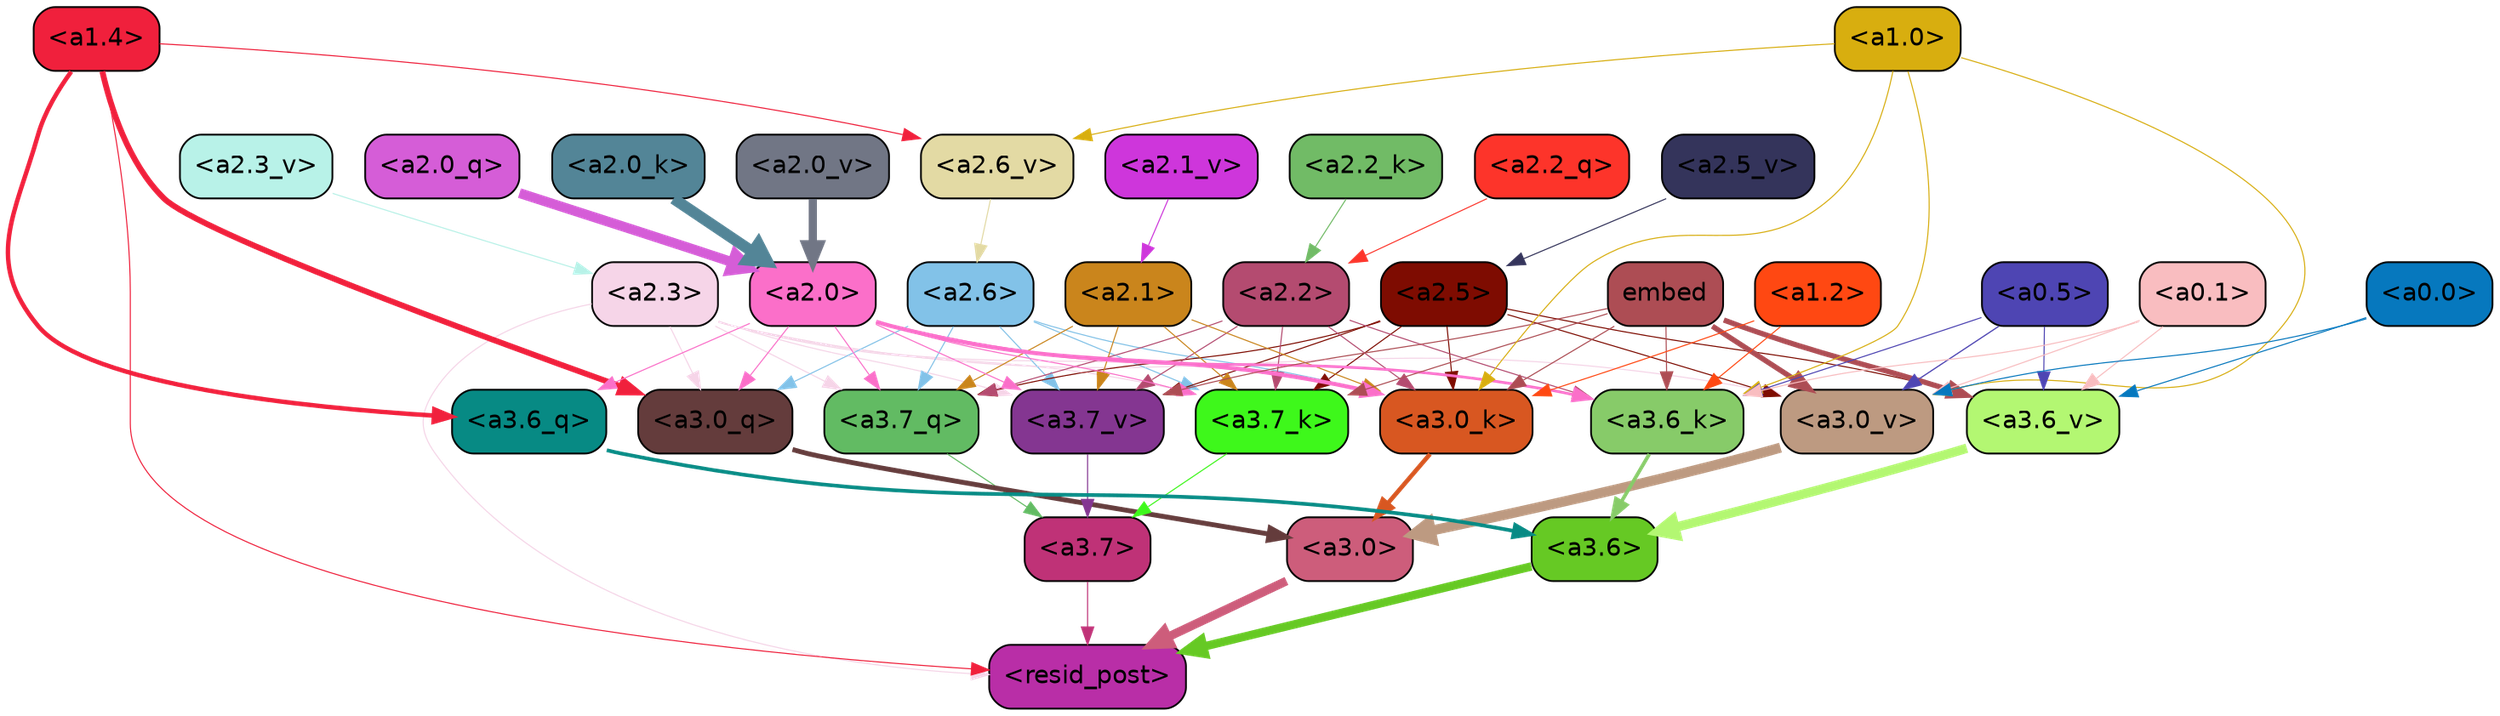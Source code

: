 strict digraph "" {
	graph [bgcolor=transparent,
		layout=dot,
		overlap=false,
		splines=true
	];
	"<a3.7>"	[color=black,
		fillcolor="#bf3277",
		fontname=Helvetica,
		shape=box,
		style="filled, rounded"];
	"<resid_post>"	[color=black,
		fillcolor="#b92ea7",
		fontname=Helvetica,
		shape=box,
		style="filled, rounded"];
	"<a3.7>" -> "<resid_post>"	[color="#bf3277",
		penwidth=0.6];
	"<a3.6>"	[color=black,
		fillcolor="#66c924",
		fontname=Helvetica,
		shape=box,
		style="filled, rounded"];
	"<a3.6>" -> "<resid_post>"	[color="#66c924",
		penwidth=4.753257989883423];
	"<a3.0>"	[color=black,
		fillcolor="#cd5d7b",
		fontname=Helvetica,
		shape=box,
		style="filled, rounded"];
	"<a3.0>" -> "<resid_post>"	[color="#cd5d7b",
		penwidth=4.90053927898407];
	"<a2.3>"	[color=black,
		fillcolor="#f6d5e8",
		fontname=Helvetica,
		shape=box,
		style="filled, rounded"];
	"<a2.3>" -> "<resid_post>"	[color="#f6d5e8",
		penwidth=0.6];
	"<a3.7_q>"	[color=black,
		fillcolor="#62bb63",
		fontname=Helvetica,
		shape=box,
		style="filled, rounded"];
	"<a2.3>" -> "<a3.7_q>"	[color="#f6d5e8",
		penwidth=0.6];
	"<a3.0_q>"	[color=black,
		fillcolor="#643c3c",
		fontname=Helvetica,
		shape=box,
		style="filled, rounded"];
	"<a2.3>" -> "<a3.0_q>"	[color="#f6d5e8",
		penwidth=0.6];
	"<a3.7_k>"	[color=black,
		fillcolor="#3ef81b",
		fontname=Helvetica,
		shape=box,
		style="filled, rounded"];
	"<a2.3>" -> "<a3.7_k>"	[color="#f6d5e8",
		penwidth=0.6];
	"<a3.0_k>"	[color=black,
		fillcolor="#d85721",
		fontname=Helvetica,
		shape=box,
		style="filled, rounded"];
	"<a2.3>" -> "<a3.0_k>"	[color="#f6d5e8",
		penwidth=0.6];
	"<a3.7_v>"	[color=black,
		fillcolor="#843691",
		fontname=Helvetica,
		shape=box,
		style="filled, rounded"];
	"<a2.3>" -> "<a3.7_v>"	[color="#f6d5e8",
		penwidth=0.6];
	"<a3.0_v>"	[color=black,
		fillcolor="#bd9a81",
		fontname=Helvetica,
		shape=box,
		style="filled, rounded"];
	"<a2.3>" -> "<a3.0_v>"	[color="#f6d5e8",
		penwidth=0.6];
	"<a1.4>"	[color=black,
		fillcolor="#f0203c",
		fontname=Helvetica,
		shape=box,
		style="filled, rounded"];
	"<a1.4>" -> "<resid_post>"	[color="#f0203c",
		penwidth=0.6];
	"<a3.6_q>"	[color=black,
		fillcolor="#078a84",
		fontname=Helvetica,
		shape=box,
		style="filled, rounded"];
	"<a1.4>" -> "<a3.6_q>"	[color="#f0203c",
		penwidth=2.5149343013763428];
	"<a1.4>" -> "<a3.0_q>"	[color="#f0203c",
		penwidth=3.2760138511657715];
	"<a2.6_v>"	[color=black,
		fillcolor="#e3daa4",
		fontname=Helvetica,
		shape=box,
		style="filled, rounded"];
	"<a1.4>" -> "<a2.6_v>"	[color="#f0203c",
		penwidth=0.6];
	"<a3.7_q>" -> "<a3.7>"	[color="#62bb63",
		penwidth=0.6];
	"<a3.6_q>" -> "<a3.6>"	[color="#078a84",
		penwidth=2.091020345687866];
	"<a3.0_q>" -> "<a3.0>"	[color="#643c3c",
		penwidth=2.7421876192092896];
	"<a3.7_k>" -> "<a3.7>"	[color="#3ef81b",
		penwidth=0.6];
	"<a3.6_k>"	[color=black,
		fillcolor="#87cb69",
		fontname=Helvetica,
		shape=box,
		style="filled, rounded"];
	"<a3.6_k>" -> "<a3.6>"	[color="#87cb69",
		penwidth=2.048597991466522];
	"<a3.0_k>" -> "<a3.0>"	[color="#d85721",
		penwidth=2.476402521133423];
	"<a3.7_v>" -> "<a3.7>"	[color="#843691",
		penwidth=0.6];
	"<a3.6_v>"	[color=black,
		fillcolor="#b3f772",
		fontname=Helvetica,
		shape=box,
		style="filled, rounded"];
	"<a3.6_v>" -> "<a3.6>"	[color="#b3f772",
		penwidth=5.2550448179244995];
	"<a3.0_v>" -> "<a3.0>"	[color="#bd9a81",
		penwidth=5.652270674705505];
	"<a2.6>"	[color=black,
		fillcolor="#82c2e8",
		fontname=Helvetica,
		shape=box,
		style="filled, rounded"];
	"<a2.6>" -> "<a3.7_q>"	[color="#82c2e8",
		penwidth=0.6];
	"<a2.6>" -> "<a3.0_q>"	[color="#82c2e8",
		penwidth=0.6];
	"<a2.6>" -> "<a3.7_k>"	[color="#82c2e8",
		penwidth=0.6];
	"<a2.6>" -> "<a3.0_k>"	[color="#82c2e8",
		penwidth=0.6];
	"<a2.6>" -> "<a3.7_v>"	[color="#82c2e8",
		penwidth=0.6];
	"<a2.5>"	[color=black,
		fillcolor="#7e0c01",
		fontname=Helvetica,
		shape=box,
		style="filled, rounded"];
	"<a2.5>" -> "<a3.7_q>"	[color="#7e0c01",
		penwidth=0.6];
	"<a2.5>" -> "<a3.7_k>"	[color="#7e0c01",
		penwidth=0.6];
	"<a2.5>" -> "<a3.0_k>"	[color="#7e0c01",
		penwidth=0.6];
	"<a2.5>" -> "<a3.7_v>"	[color="#7e0c01",
		penwidth=0.6];
	"<a2.5>" -> "<a3.6_v>"	[color="#7e0c01",
		penwidth=0.6];
	"<a2.5>" -> "<a3.0_v>"	[color="#7e0c01",
		penwidth=0.6];
	"<a2.2>"	[color=black,
		fillcolor="#b44b70",
		fontname=Helvetica,
		shape=box,
		style="filled, rounded"];
	"<a2.2>" -> "<a3.7_q>"	[color="#b44b70",
		penwidth=0.6];
	"<a2.2>" -> "<a3.7_k>"	[color="#b44b70",
		penwidth=0.6];
	"<a2.2>" -> "<a3.6_k>"	[color="#b44b70",
		penwidth=0.6];
	"<a2.2>" -> "<a3.0_k>"	[color="#b44b70",
		penwidth=0.6];
	"<a2.2>" -> "<a3.7_v>"	[color="#b44b70",
		penwidth=0.6];
	"<a2.1>"	[color=black,
		fillcolor="#ca851c",
		fontname=Helvetica,
		shape=box,
		style="filled, rounded"];
	"<a2.1>" -> "<a3.7_q>"	[color="#ca851c",
		penwidth=0.6];
	"<a2.1>" -> "<a3.7_k>"	[color="#ca851c",
		penwidth=0.6];
	"<a2.1>" -> "<a3.0_k>"	[color="#ca851c",
		penwidth=0.6];
	"<a2.1>" -> "<a3.7_v>"	[color="#ca851c",
		penwidth=0.6];
	"<a2.0>"	[color=black,
		fillcolor="#fb6fc9",
		fontname=Helvetica,
		shape=box,
		style="filled, rounded"];
	"<a2.0>" -> "<a3.7_q>"	[color="#fb6fc9",
		penwidth=0.6];
	"<a2.0>" -> "<a3.6_q>"	[color="#fb6fc9",
		penwidth=0.6];
	"<a2.0>" -> "<a3.0_q>"	[color="#fb6fc9",
		penwidth=0.6];
	"<a2.0>" -> "<a3.7_k>"	[color="#fb6fc9",
		penwidth=0.6];
	"<a2.0>" -> "<a3.6_k>"	[color="#fb6fc9",
		penwidth=1.5290023684501648];
	"<a2.0>" -> "<a3.0_k>"	[color="#fb6fc9",
		penwidth=2.2635570764541626];
	"<a2.0>" -> "<a3.7_v>"	[color="#fb6fc9",
		penwidth=0.6];
	embed	[color=black,
		fillcolor="#ad4d54",
		fontname=Helvetica,
		shape=box,
		style="filled, rounded"];
	embed -> "<a3.7_k>"	[color="#ad4d54",
		penwidth=0.6];
	embed -> "<a3.6_k>"	[color="#ad4d54",
		penwidth=0.6];
	embed -> "<a3.0_k>"	[color="#ad4d54",
		penwidth=0.6];
	embed -> "<a3.7_v>"	[color="#ad4d54",
		penwidth=0.6];
	embed -> "<a3.6_v>"	[color="#ad4d54",
		penwidth=2.9556376338005066];
	embed -> "<a3.0_v>"	[color="#ad4d54",
		penwidth=2.972973108291626];
	"<a1.2>"	[color=black,
		fillcolor="#ff4812",
		fontname=Helvetica,
		shape=box,
		style="filled, rounded"];
	"<a1.2>" -> "<a3.6_k>"	[color="#ff4812",
		penwidth=0.6];
	"<a1.2>" -> "<a3.0_k>"	[color="#ff4812",
		penwidth=0.6];
	"<a1.0>"	[color=black,
		fillcolor="#d8ae0f",
		fontname=Helvetica,
		shape=box,
		style="filled, rounded"];
	"<a1.0>" -> "<a3.6_k>"	[color="#d8ae0f",
		penwidth=0.6];
	"<a1.0>" -> "<a3.0_k>"	[color="#d8ae0f",
		penwidth=0.6];
	"<a1.0>" -> "<a3.0_v>"	[color="#d8ae0f",
		penwidth=0.6];
	"<a1.0>" -> "<a2.6_v>"	[color="#d8ae0f",
		penwidth=0.6];
	"<a0.5>"	[color=black,
		fillcolor="#4e45b3",
		fontname=Helvetica,
		shape=box,
		style="filled, rounded"];
	"<a0.5>" -> "<a3.6_k>"	[color="#4e45b3",
		penwidth=0.6];
	"<a0.5>" -> "<a3.6_v>"	[color="#4e45b3",
		penwidth=0.6];
	"<a0.5>" -> "<a3.0_v>"	[color="#4e45b3",
		penwidth=0.6790935099124908];
	"<a0.1>"	[color=black,
		fillcolor="#f9bdc0",
		fontname=Helvetica,
		shape=box,
		style="filled, rounded"];
	"<a0.1>" -> "<a3.6_k>"	[color="#f9bdc0",
		penwidth=0.6];
	"<a0.1>" -> "<a3.6_v>"	[color="#f9bdc0",
		penwidth=0.6];
	"<a0.1>" -> "<a3.0_v>"	[color="#f9bdc0",
		penwidth=0.6];
	"<a0.0>"	[color=black,
		fillcolor="#0678be",
		fontname=Helvetica,
		shape=box,
		style="filled, rounded"];
	"<a0.0>" -> "<a3.6_v>"	[color="#0678be",
		penwidth=0.6];
	"<a0.0>" -> "<a3.0_v>"	[color="#0678be",
		penwidth=0.6];
	"<a2.2_q>"	[color=black,
		fillcolor="#fd342a",
		fontname=Helvetica,
		shape=box,
		style="filled, rounded"];
	"<a2.2_q>" -> "<a2.2>"	[color="#fd342a",
		penwidth=0.6];
	"<a2.0_q>"	[color=black,
		fillcolor="#d55dd7",
		fontname=Helvetica,
		shape=box,
		style="filled, rounded"];
	"<a2.0_q>" -> "<a2.0>"	[color="#d55dd7",
		penwidth=5.557696580886841];
	"<a2.2_k>"	[color=black,
		fillcolor="#71bb66",
		fontname=Helvetica,
		shape=box,
		style="filled, rounded"];
	"<a2.2_k>" -> "<a2.2>"	[color="#71bb66",
		penwidth=0.6];
	"<a2.0_k>"	[color=black,
		fillcolor="#538597",
		fontname=Helvetica,
		shape=box,
		style="filled, rounded"];
	"<a2.0_k>" -> "<a2.0>"	[color="#538597",
		penwidth=6.320472955703735];
	"<a2.6_v>" -> "<a2.6>"	[color="#e3daa4",
		penwidth=0.6];
	"<a2.5_v>"	[color=black,
		fillcolor="#34345b",
		fontname=Helvetica,
		shape=box,
		style="filled, rounded"];
	"<a2.5_v>" -> "<a2.5>"	[color="#34345b",
		penwidth=0.6];
	"<a2.3_v>"	[color=black,
		fillcolor="#b8f2e8",
		fontname=Helvetica,
		shape=box,
		style="filled, rounded"];
	"<a2.3_v>" -> "<a2.3>"	[color="#b8f2e8",
		penwidth=0.6];
	"<a2.1_v>"	[color=black,
		fillcolor="#ce36db",
		fontname=Helvetica,
		shape=box,
		style="filled, rounded"];
	"<a2.1_v>" -> "<a2.1>"	[color="#ce36db",
		penwidth=0.6];
	"<a2.0_v>"	[color=black,
		fillcolor="#717685",
		fontname=Helvetica,
		shape=box,
		style="filled, rounded"];
	"<a2.0_v>" -> "<a2.0>"	[color="#717685",
		penwidth=4.611755967140198];
}
